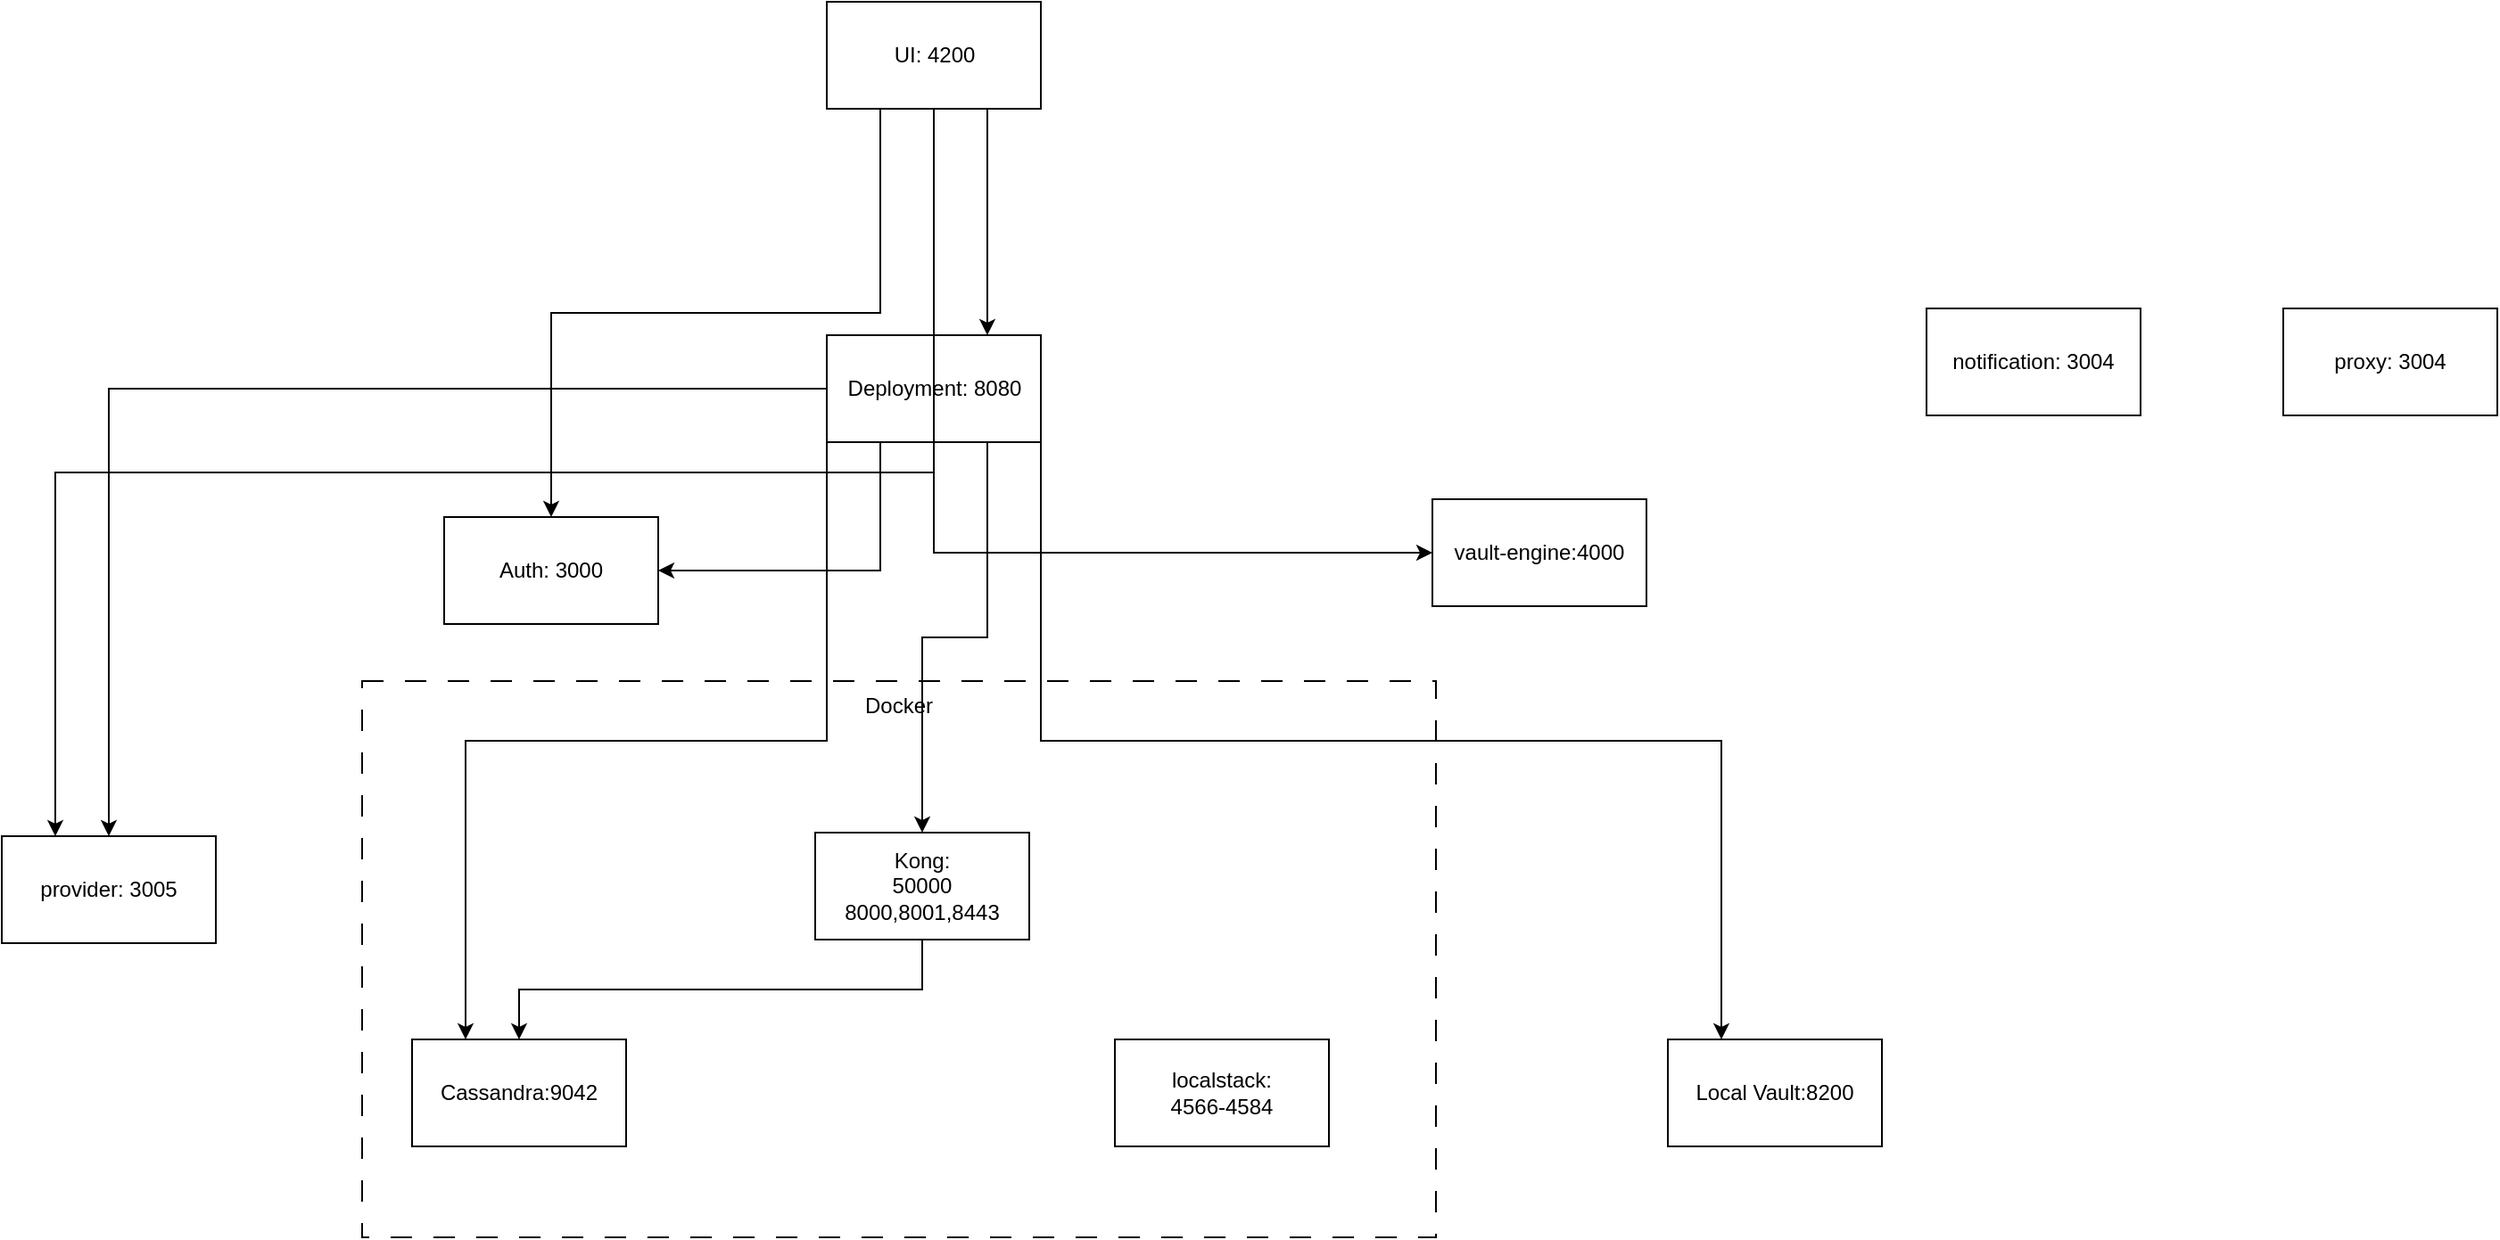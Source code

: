 <mxfile version="22.1.21" type="github">
  <diagram name="Page-1" id="tvGonhSXNFc2iGjc_Kjj">
    <mxGraphModel dx="2077" dy="888" grid="0" gridSize="10" guides="1" tooltips="1" connect="1" arrows="1" fold="1" page="0" pageScale="1" pageWidth="827" pageHeight="1169" math="0" shadow="0">
      <root>
        <mxCell id="0" />
        <mxCell id="1" parent="0" />
        <mxCell id="odmFAWkidFLlXLWtKsm--1" value="Docker" style="rounded=0;whiteSpace=wrap;html=1;verticalAlign=top;dashed=1;dashPattern=12 12;" vertex="1" parent="1">
          <mxGeometry x="-61" y="655" width="602" height="312" as="geometry" />
        </mxCell>
        <mxCell id="odmFAWkidFLlXLWtKsm--2" value="Cassandra:9042" style="rounded=0;whiteSpace=wrap;html=1;" vertex="1" parent="1">
          <mxGeometry x="-33" y="856" width="120" height="60" as="geometry" />
        </mxCell>
        <mxCell id="odmFAWkidFLlXLWtKsm--8" style="edgeStyle=orthogonalEdgeStyle;rounded=0;orthogonalLoop=1;jettySize=auto;html=1;exitX=0.5;exitY=1;exitDx=0;exitDy=0;entryX=0.5;entryY=0;entryDx=0;entryDy=0;" edge="1" parent="1" source="odmFAWkidFLlXLWtKsm--3" target="odmFAWkidFLlXLWtKsm--2">
          <mxGeometry relative="1" as="geometry" />
        </mxCell>
        <mxCell id="odmFAWkidFLlXLWtKsm--3" value="Kong:&lt;br&gt;50000&lt;br&gt;8000,8001,8443" style="rounded=0;whiteSpace=wrap;html=1;" vertex="1" parent="1">
          <mxGeometry x="193" y="740" width="120" height="60" as="geometry" />
        </mxCell>
        <mxCell id="odmFAWkidFLlXLWtKsm--5" value="localstack:&lt;br&gt;4566-4584" style="rounded=0;whiteSpace=wrap;html=1;" vertex="1" parent="1">
          <mxGeometry x="361" y="856" width="120" height="60" as="geometry" />
        </mxCell>
        <mxCell id="odmFAWkidFLlXLWtKsm--9" value="Local Vault:8200" style="rounded=0;whiteSpace=wrap;html=1;" vertex="1" parent="1">
          <mxGeometry x="671" y="856" width="120" height="60" as="geometry" />
        </mxCell>
        <mxCell id="odmFAWkidFLlXLWtKsm--10" value="Auth: 3000" style="rounded=0;whiteSpace=wrap;html=1;" vertex="1" parent="1">
          <mxGeometry x="-15" y="563" width="120" height="60" as="geometry" />
        </mxCell>
        <mxCell id="odmFAWkidFLlXLWtKsm--11" value="vault-engine:4000" style="rounded=0;whiteSpace=wrap;html=1;" vertex="1" parent="1">
          <mxGeometry x="539" y="553" width="120" height="60" as="geometry" />
        </mxCell>
        <mxCell id="odmFAWkidFLlXLWtKsm--15" style="edgeStyle=orthogonalEdgeStyle;rounded=0;orthogonalLoop=1;jettySize=auto;html=1;exitX=0.25;exitY=1;exitDx=0;exitDy=0;entryX=1;entryY=0.5;entryDx=0;entryDy=0;" edge="1" parent="1" source="odmFAWkidFLlXLWtKsm--12" target="odmFAWkidFLlXLWtKsm--10">
          <mxGeometry relative="1" as="geometry" />
        </mxCell>
        <mxCell id="odmFAWkidFLlXLWtKsm--24" style="edgeStyle=orthogonalEdgeStyle;rounded=0;orthogonalLoop=1;jettySize=auto;html=1;exitX=0.5;exitY=1;exitDx=0;exitDy=0;entryX=0;entryY=0.5;entryDx=0;entryDy=0;" edge="1" parent="1" source="odmFAWkidFLlXLWtKsm--12" target="odmFAWkidFLlXLWtKsm--11">
          <mxGeometry relative="1" as="geometry" />
        </mxCell>
        <mxCell id="odmFAWkidFLlXLWtKsm--25" style="edgeStyle=orthogonalEdgeStyle;rounded=0;orthogonalLoop=1;jettySize=auto;html=1;exitX=0;exitY=1;exitDx=0;exitDy=0;entryX=0.25;entryY=0;entryDx=0;entryDy=0;" edge="1" parent="1" source="odmFAWkidFLlXLWtKsm--12" target="odmFAWkidFLlXLWtKsm--2">
          <mxGeometry relative="1" as="geometry" />
        </mxCell>
        <mxCell id="odmFAWkidFLlXLWtKsm--26" style="edgeStyle=orthogonalEdgeStyle;rounded=0;orthogonalLoop=1;jettySize=auto;html=1;exitX=0.75;exitY=1;exitDx=0;exitDy=0;" edge="1" parent="1" source="odmFAWkidFLlXLWtKsm--12" target="odmFAWkidFLlXLWtKsm--3">
          <mxGeometry relative="1" as="geometry" />
        </mxCell>
        <mxCell id="odmFAWkidFLlXLWtKsm--28" style="edgeStyle=orthogonalEdgeStyle;rounded=0;orthogonalLoop=1;jettySize=auto;html=1;exitX=0;exitY=0.5;exitDx=0;exitDy=0;entryX=0.5;entryY=0;entryDx=0;entryDy=0;" edge="1" parent="1" source="odmFAWkidFLlXLWtKsm--12" target="odmFAWkidFLlXLWtKsm--18">
          <mxGeometry relative="1" as="geometry" />
        </mxCell>
        <mxCell id="odmFAWkidFLlXLWtKsm--29" style="edgeStyle=orthogonalEdgeStyle;rounded=0;orthogonalLoop=1;jettySize=auto;html=1;exitX=1;exitY=1;exitDx=0;exitDy=0;entryX=0.25;entryY=0;entryDx=0;entryDy=0;" edge="1" parent="1" source="odmFAWkidFLlXLWtKsm--12" target="odmFAWkidFLlXLWtKsm--9">
          <mxGeometry relative="1" as="geometry" />
        </mxCell>
        <mxCell id="odmFAWkidFLlXLWtKsm--12" value="Deployment: 8080" style="rounded=0;whiteSpace=wrap;html=1;" vertex="1" parent="1">
          <mxGeometry x="199.5" y="461" width="120" height="60" as="geometry" />
        </mxCell>
        <mxCell id="odmFAWkidFLlXLWtKsm--16" style="edgeStyle=orthogonalEdgeStyle;rounded=0;orthogonalLoop=1;jettySize=auto;html=1;exitX=0.75;exitY=1;exitDx=0;exitDy=0;entryX=0.75;entryY=0;entryDx=0;entryDy=0;" edge="1" parent="1" source="odmFAWkidFLlXLWtKsm--13" target="odmFAWkidFLlXLWtKsm--12">
          <mxGeometry relative="1" as="geometry" />
        </mxCell>
        <mxCell id="odmFAWkidFLlXLWtKsm--27" style="edgeStyle=orthogonalEdgeStyle;rounded=0;orthogonalLoop=1;jettySize=auto;html=1;exitX=0.5;exitY=1;exitDx=0;exitDy=0;entryX=0.25;entryY=0;entryDx=0;entryDy=0;" edge="1" parent="1" source="odmFAWkidFLlXLWtKsm--13" target="odmFAWkidFLlXLWtKsm--18">
          <mxGeometry relative="1" as="geometry" />
        </mxCell>
        <mxCell id="odmFAWkidFLlXLWtKsm--30" style="edgeStyle=orthogonalEdgeStyle;rounded=0;orthogonalLoop=1;jettySize=auto;html=1;exitX=0.25;exitY=1;exitDx=0;exitDy=0;entryX=0.5;entryY=0;entryDx=0;entryDy=0;" edge="1" parent="1" source="odmFAWkidFLlXLWtKsm--13" target="odmFAWkidFLlXLWtKsm--10">
          <mxGeometry relative="1" as="geometry" />
        </mxCell>
        <mxCell id="odmFAWkidFLlXLWtKsm--13" value="UI: 4200" style="rounded=0;whiteSpace=wrap;html=1;" vertex="1" parent="1">
          <mxGeometry x="199.5" y="274" width="120" height="60" as="geometry" />
        </mxCell>
        <mxCell id="odmFAWkidFLlXLWtKsm--18" value="provider: 3005" style="rounded=0;whiteSpace=wrap;html=1;" vertex="1" parent="1">
          <mxGeometry x="-263" y="742" width="120" height="60" as="geometry" />
        </mxCell>
        <mxCell id="odmFAWkidFLlXLWtKsm--20" value="notification: 3004" style="rounded=0;whiteSpace=wrap;html=1;" vertex="1" parent="1">
          <mxGeometry x="816" y="446" width="120" height="60" as="geometry" />
        </mxCell>
        <mxCell id="odmFAWkidFLlXLWtKsm--22" value="proxy: 3004" style="rounded=0;whiteSpace=wrap;html=1;" vertex="1" parent="1">
          <mxGeometry x="1016" y="446" width="120" height="60" as="geometry" />
        </mxCell>
      </root>
    </mxGraphModel>
  </diagram>
</mxfile>
